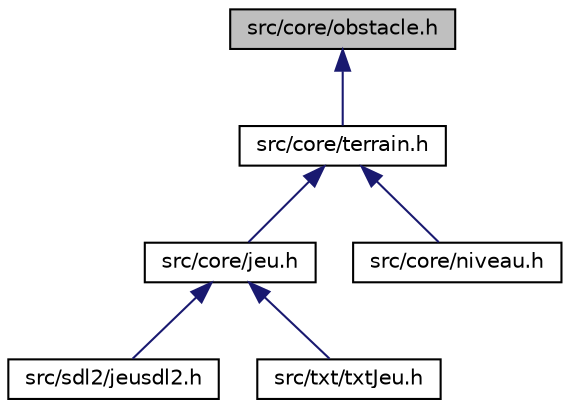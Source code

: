 digraph "src/core/obstacle.h"
{
 // LATEX_PDF_SIZE
  edge [fontname="Helvetica",fontsize="10",labelfontname="Helvetica",labelfontsize="10"];
  node [fontname="Helvetica",fontsize="10",shape=record];
  Node1 [label="src/core/obstacle.h",height=0.2,width=0.4,color="black", fillcolor="grey75", style="filled", fontcolor="black",tooltip="Définition de la classe Obstacle."];
  Node1 -> Node2 [dir="back",color="midnightblue",fontsize="10",style="solid",fontname="Helvetica"];
  Node2 [label="src/core/terrain.h",height=0.2,width=0.4,color="black", fillcolor="white", style="filled",URL="$terrain_8h.html",tooltip="Définition de la classe Terrain pour la simulation d'un terrain de jeu."];
  Node2 -> Node3 [dir="back",color="midnightblue",fontsize="10",style="solid",fontname="Helvetica"];
  Node3 [label="src/core/jeu.h",height=0.2,width=0.4,color="black", fillcolor="white", style="filled",URL="$jeu_8h.html",tooltip="Déclaration de la classe Jeu et de ses fonctions membres."];
  Node3 -> Node4 [dir="back",color="midnightblue",fontsize="10",style="solid",fontname="Helvetica"];
  Node4 [label="src/sdl2/jeusdl2.h",height=0.2,width=0.4,color="black", fillcolor="white", style="filled",URL="$jeusdl2_8h.html",tooltip="Déclaration de la classe Jeusdl2 et de ses fonctions membres qui permet un affichage du jeu avec la l..."];
  Node3 -> Node5 [dir="back",color="midnightblue",fontsize="10",style="solid",fontname="Helvetica"];
  Node5 [label="src/txt/txtJeu.h",height=0.2,width=0.4,color="black", fillcolor="white", style="filled",URL="$txtJeu_8h.html",tooltip="Définition de la classe txtJeu pour réaliser un affichage en mode txt du terrain."];
  Node2 -> Node6 [dir="back",color="midnightblue",fontsize="10",style="solid",fontname="Helvetica"];
  Node6 [label="src/core/niveau.h",height=0.2,width=0.4,color="black", fillcolor="white", style="filled",URL="$niveau_8h_source.html",tooltip=" "];
}
